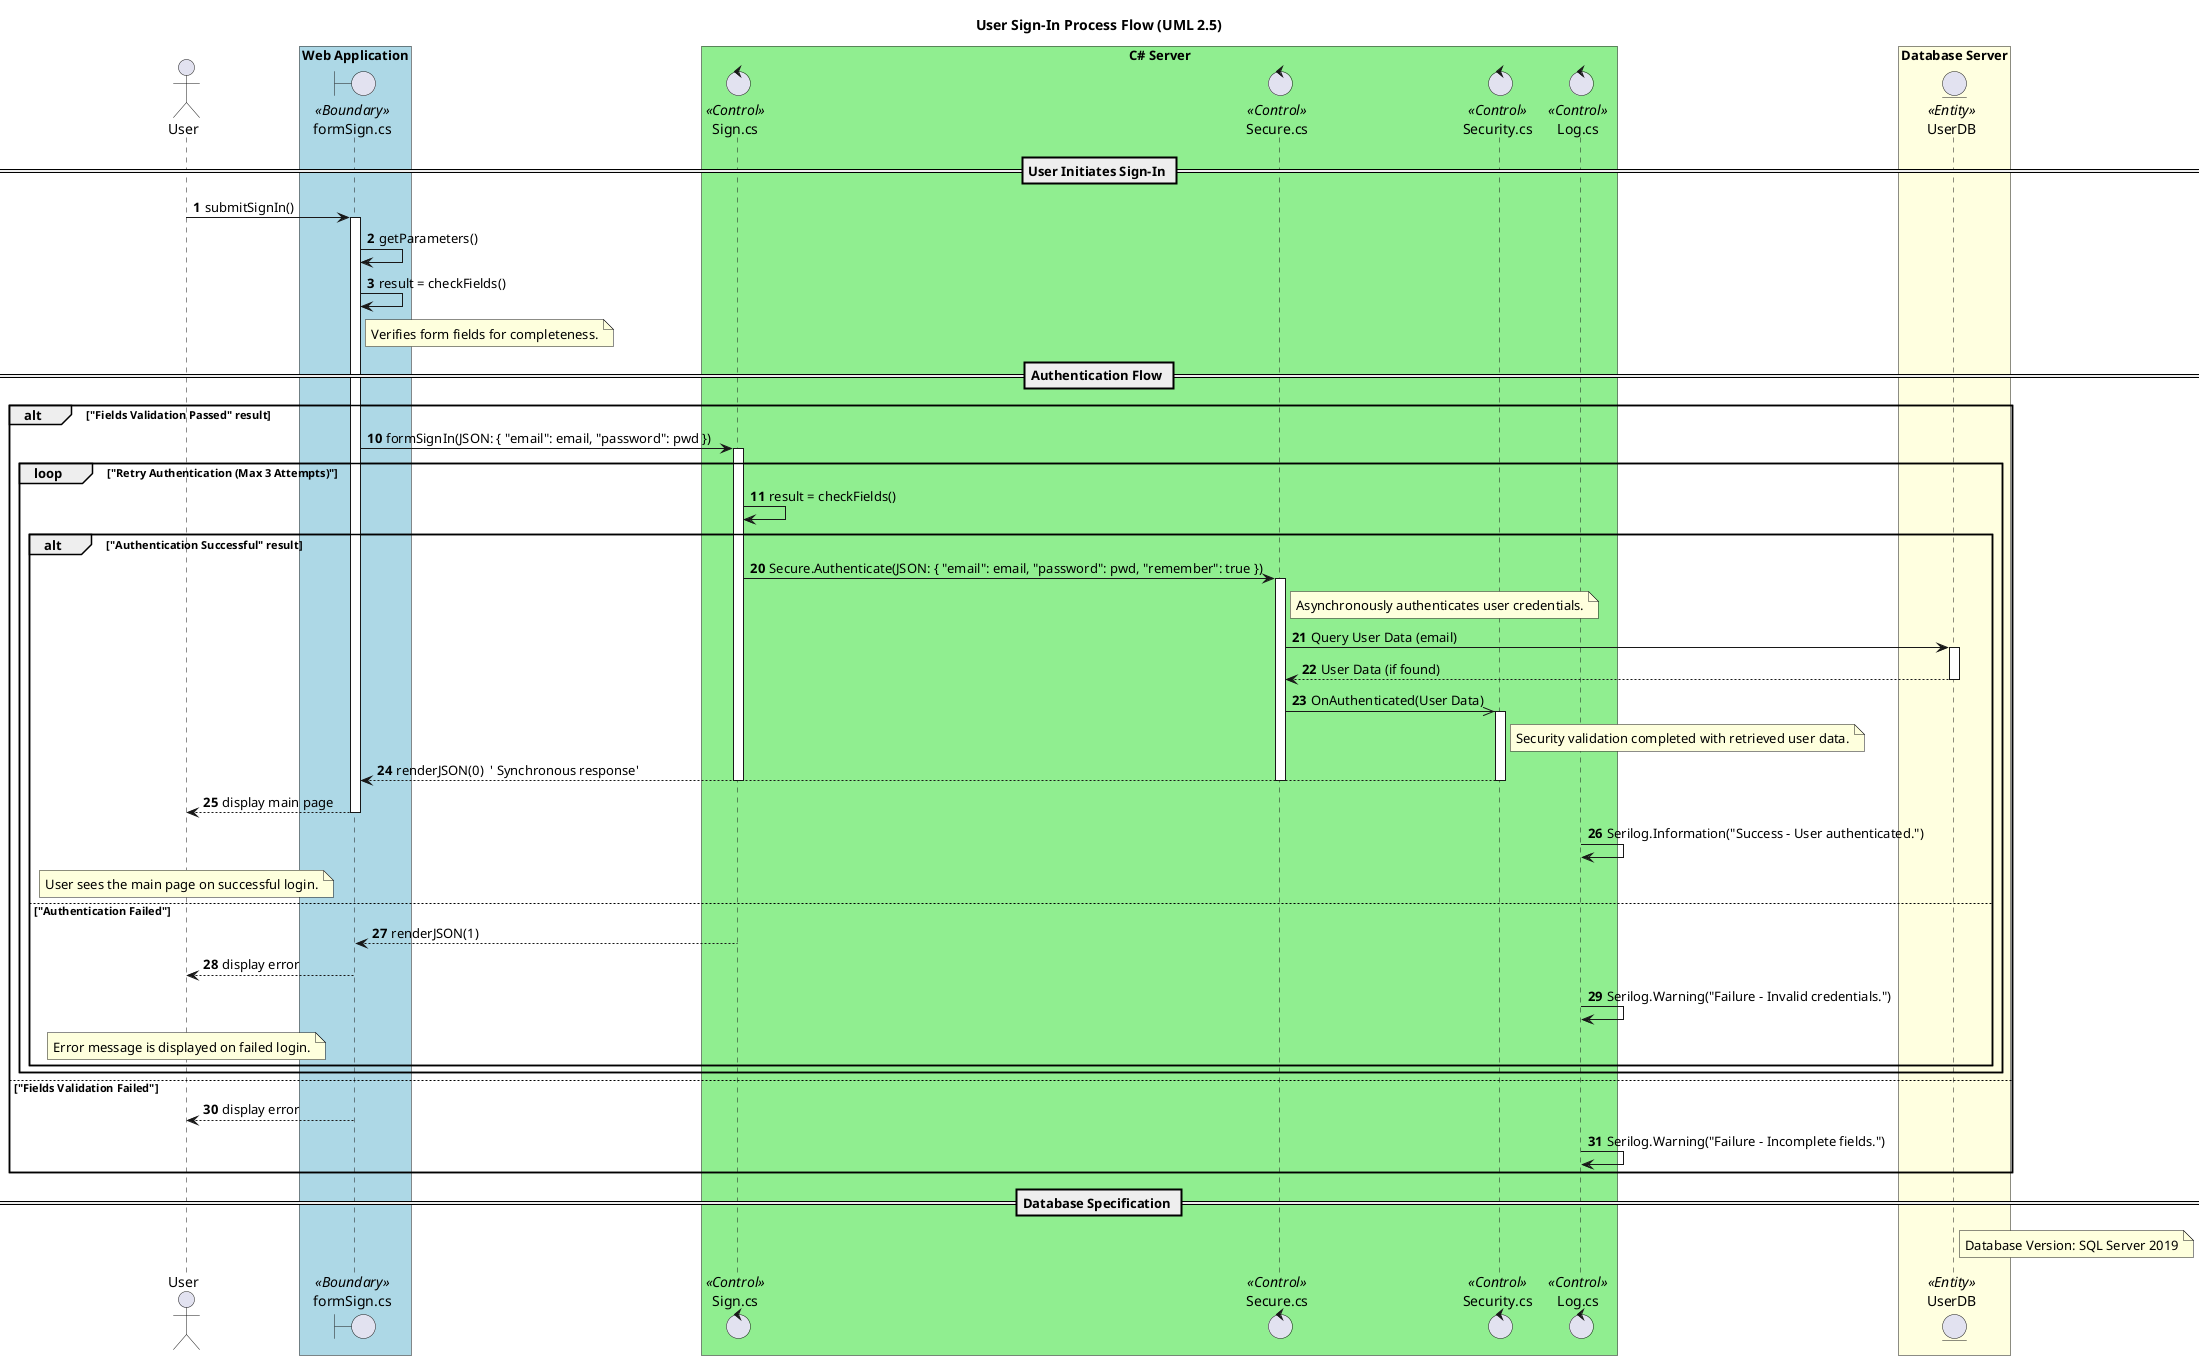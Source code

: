 @startuml

title User Sign-In Process Flow (UML 2.5)

actor User as user
boundary "formSign.cs" as form <<Boundary>>
control "Sign.cs" as controller <<Control>>
control "Secure.cs" as secure <<Control>>
control "Security.cs" as security <<Control>>
entity "UserDB" as database <<Entity>>
control "Log.cs" as log <<Control>>

autonumber 1

box "Web Application" #LightBlue
    boundary form
end box

box "C# Server" #LightGreen
    control controller
    control secure
    control security
    control log
end box

box "Database Server" #LightYellow
    entity database
end box

== User Initiates Sign-In ==

user -> form : submitSignIn()
activate form
form -> form : getParameters()
form -> form : result = checkFields()

note right of form
    Verifies form fields for completeness.
end note

== Authentication Flow ==

autonumber 10

alt "Fields Validation Passed" result

    form -> controller : formSignIn(JSON: { "email": email, "password": pwd })
    activate controller
    
    loop "Retry Authentication (Max 3 Attempts)"
        controller -> controller : result = checkFields()
        
        autonumber 20
        
        alt "Authentication Successful" result
            controller -> secure : Secure.Authenticate(JSON: { "email": email, "password": pwd, "remember": true })
            activate secure
            
            note right of secure
                Asynchronously authenticates user credentials.
            end note
            
            secure -> database : Query User Data (email)
            activate database
            
            database --> secure : User Data (if found)
            deactivate database
            
            secure ->> security : OnAuthenticated(User Data)
            activate security
            
            note right of security
                Security validation completed with retrieved user data.
            end note
            
            security --> form : renderJSON(0)  ' Synchronous response'
            deactivate security
            deactivate secure
            deactivate controller
            form --> user : display main page
            deactivate form
            
            log -> log : Serilog.Information("Success - User authenticated.")
            
            note over user
                User sees the main page on successful login.
            end note
            
        else "Authentication Failed"
            controller --> form : renderJSON(1)
            deactivate controller
            form --> user : display error
            
            log -> log : Serilog.Warning("Failure - Invalid credentials.")
            
            note over user
                Error message is displayed on failed login.
            end note
            
        end
    end
    
else "Fields Validation Failed"
    form --> user : display error
    deactivate form
    
    log -> log : Serilog.Warning("Failure - Incomplete fields.")
end

== Database Specification ==

note right of database
    Database Version: SQL Server 2019
end note

@enduml
